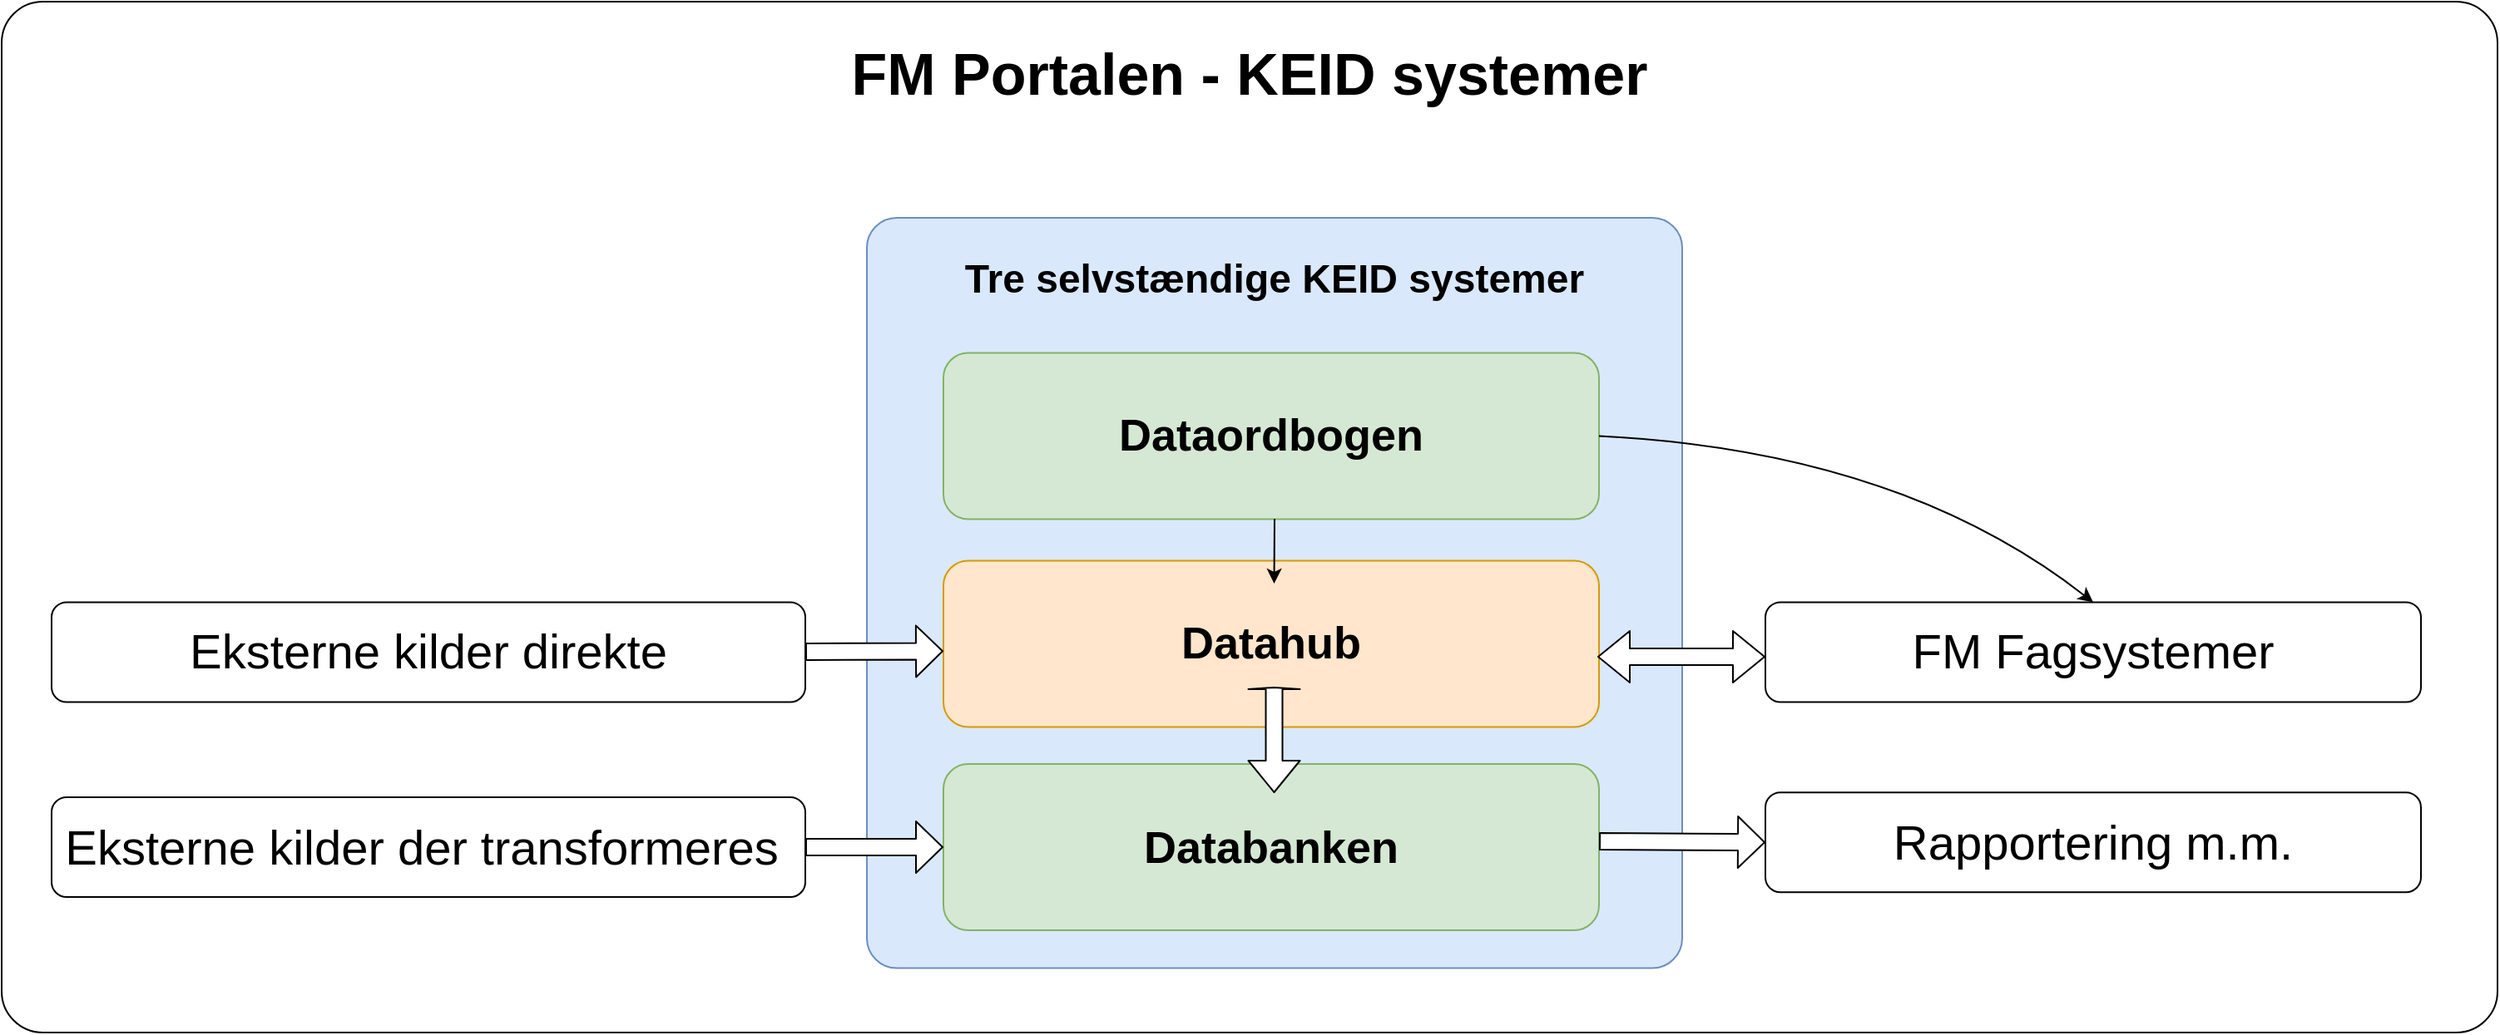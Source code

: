<mxfile pages="7">
    <diagram id="DoXFOzantydcRbyrOaLm" name="FM Portalen">
        <mxGraphModel dx="3010" dy="5097" grid="1" gridSize="10" guides="1" tooltips="1" connect="1" arrows="1" fold="1" page="1" pageScale="1" pageWidth="827" pageHeight="1169" math="0" shadow="0">
            <root>
                <mxCell id="ERaS4kOA_Src37u5DPk3-0"/>
                <mxCell id="ERaS4kOA_Src37u5DPk3-1" parent="ERaS4kOA_Src37u5DPk3-0"/>
                <mxCell id="ERaS4kOA_Src37u5DPk3-2" value="&lt;h1&gt;&lt;span&gt;&lt;font style=&quot;font-size: 35px&quot;&gt;FM Portalen - KEID systemer&lt;/font&gt;&lt;/span&gt;&lt;br&gt;&lt;/h1&gt;" style="rounded=1;whiteSpace=wrap;html=1;labelBackgroundColor=none;align=center;verticalAlign=top;arcSize=4;" parent="ERaS4kOA_Src37u5DPk3-1" vertex="1">
                    <mxGeometry x="108" y="-3090" width="1500" height="620" as="geometry"/>
                </mxCell>
                <mxCell id="ERaS4kOA_Src37u5DPk3-3" value="&lt;h1&gt;Tre selvstændige KEID systemer&lt;/h1&gt;" style="rounded=1;whiteSpace=wrap;html=1;labelBackgroundColor=none;align=center;verticalAlign=top;arcSize=4;fillColor=#dae8fc;strokeColor=#6c8ebf;" parent="ERaS4kOA_Src37u5DPk3-1" vertex="1">
                    <mxGeometry x="628" y="-2960" width="490" height="451.25" as="geometry"/>
                </mxCell>
                <mxCell id="ERaS4kOA_Src37u5DPk3-4" value="&lt;b style=&quot;font-size: 27px&quot;&gt;Dataordbogen&lt;/b&gt;" style="rounded=1;whiteSpace=wrap;html=1;fontSize=27;align=center;fillColor=#d5e8d4;strokeColor=#82b366;" parent="ERaS4kOA_Src37u5DPk3-1" vertex="1">
                    <mxGeometry x="674" y="-2878.75" width="394" height="100" as="geometry"/>
                </mxCell>
                <mxCell id="ERaS4kOA_Src37u5DPk3-5" value="&lt;b style=&quot;font-size: 27px&quot;&gt;Datahub&lt;/b&gt;" style="rounded=1;whiteSpace=wrap;html=1;fontSize=27;align=center;fillColor=#ffe6cc;strokeColor=#d79b00;" parent="ERaS4kOA_Src37u5DPk3-1" vertex="1">
                    <mxGeometry x="674" y="-2753.75" width="394" height="100" as="geometry"/>
                </mxCell>
                <mxCell id="ERaS4kOA_Src37u5DPk3-6" value="&lt;b style=&quot;font-size: 27px&quot;&gt;Databanken&lt;/b&gt;" style="rounded=1;whiteSpace=wrap;html=1;fontSize=27;align=center;fillColor=#d5e8d4;strokeColor=#82b366;" parent="ERaS4kOA_Src37u5DPk3-1" vertex="1">
                    <mxGeometry x="674" y="-2631.49" width="394" height="100" as="geometry"/>
                </mxCell>
                <mxCell id="ERaS4kOA_Src37u5DPk3-7" value="" style="shape=flexArrow;endArrow=classic;startArrow=classic;html=1;gradientColor=none;endSize=0;startSize=6;fillColor=#ffffff;" parent="ERaS4kOA_Src37u5DPk3-1" edge="1">
                    <mxGeometry width="50" height="50" relative="1" as="geometry">
                        <mxPoint x="872.76" y="-2614" as="sourcePoint"/>
                        <mxPoint x="872.76" y="-2678" as="targetPoint"/>
                    </mxGeometry>
                </mxCell>
                <mxCell id="ERaS4kOA_Src37u5DPk3-8" value="Eksterne kilder der transformeres&amp;nbsp;" style="rounded=1;whiteSpace=wrap;html=1;fontSize=29;align=center;" parent="ERaS4kOA_Src37u5DPk3-1" vertex="1">
                    <mxGeometry x="138" y="-2611.49" width="453" height="60" as="geometry"/>
                </mxCell>
                <mxCell id="ERaS4kOA_Src37u5DPk3-9" value="" style="shape=flexArrow;endArrow=classic;html=1;fontSize=29;exitX=1;exitY=0.5;exitDx=0;exitDy=0;entryX=0;entryY=0.5;entryDx=0;entryDy=0;startSize=3;endSize=5;fillColor=#ffffff;" parent="ERaS4kOA_Src37u5DPk3-1" source="ERaS4kOA_Src37u5DPk3-8" target="ERaS4kOA_Src37u5DPk3-6" edge="1">
                    <mxGeometry width="50" height="50" relative="1" as="geometry">
                        <mxPoint x="688" y="-2620" as="sourcePoint"/>
                        <mxPoint x="738" y="-2670" as="targetPoint"/>
                    </mxGeometry>
                </mxCell>
                <mxCell id="ERaS4kOA_Src37u5DPk3-10" value="FM Fagsystemer" style="rounded=1;whiteSpace=wrap;html=1;fontSize=29;align=center;" parent="ERaS4kOA_Src37u5DPk3-1" vertex="1">
                    <mxGeometry x="1168" y="-2728.75" width="394" height="60" as="geometry"/>
                </mxCell>
                <mxCell id="ERaS4kOA_Src37u5DPk3-11" value="" style="shape=flexArrow;endArrow=classic;html=1;fontSize=29;startSize=6;endSize=6;startArrow=block;fillColor=#ffffff;" parent="ERaS4kOA_Src37u5DPk3-1" edge="1">
                    <mxGeometry width="50" height="50" relative="1" as="geometry">
                        <mxPoint x="1168" y="-2696" as="sourcePoint"/>
                        <mxPoint x="1067" y="-2696" as="targetPoint"/>
                    </mxGeometry>
                </mxCell>
                <mxCell id="ERaS4kOA_Src37u5DPk3-12" value="Eksterne kilder direkte" style="rounded=1;whiteSpace=wrap;html=1;fontSize=29;align=center;" parent="ERaS4kOA_Src37u5DPk3-1" vertex="1">
                    <mxGeometry x="138" y="-2728.75" width="453" height="60" as="geometry"/>
                </mxCell>
                <mxCell id="ERaS4kOA_Src37u5DPk3-13" value="" style="shape=flexArrow;endArrow=classic;html=1;fontSize=29;entryX=0;entryY=0.5;entryDx=0;entryDy=0;startSize=3;endSize=5;fillColor=#FFFFFF;" parent="ERaS4kOA_Src37u5DPk3-1" edge="1">
                    <mxGeometry width="50" height="50" relative="1" as="geometry">
                        <mxPoint x="591" y="-2699" as="sourcePoint"/>
                        <mxPoint x="674" y="-2699.37" as="targetPoint"/>
                    </mxGeometry>
                </mxCell>
                <mxCell id="ERaS4kOA_Src37u5DPk3-14" value="" style="curved=1;endArrow=classic;html=1;fillColor=#191919;fontSize=29;entryX=0.5;entryY=0;entryDx=0;entryDy=0;exitX=1;exitY=0.5;exitDx=0;exitDy=0;" parent="ERaS4kOA_Src37u5DPk3-1" source="ERaS4kOA_Src37u5DPk3-4" target="ERaS4kOA_Src37u5DPk3-10" edge="1">
                    <mxGeometry width="50" height="50" relative="1" as="geometry">
                        <mxPoint x="708" y="-2770" as="sourcePoint"/>
                        <mxPoint x="758" y="-2820" as="targetPoint"/>
                        <Array as="points">
                            <mxPoint x="1248" y="-2820"/>
                        </Array>
                    </mxGeometry>
                </mxCell>
                <mxCell id="ERaS4kOA_Src37u5DPk3-15" value="" style="endArrow=classic;html=1;fillColor=#191919;fontSize=29;" parent="ERaS4kOA_Src37u5DPk3-1" edge="1">
                    <mxGeometry width="50" height="50" relative="1" as="geometry">
                        <mxPoint x="873" y="-2779" as="sourcePoint"/>
                        <mxPoint x="872.76" y="-2740" as="targetPoint"/>
                    </mxGeometry>
                </mxCell>
                <mxCell id="ERaS4kOA_Src37u5DPk3-16" value="Rapportering m.m." style="rounded=1;whiteSpace=wrap;html=1;fontSize=29;align=center;" parent="ERaS4kOA_Src37u5DPk3-1" vertex="1">
                    <mxGeometry x="1168" y="-2614.38" width="394" height="60" as="geometry"/>
                </mxCell>
                <mxCell id="ERaS4kOA_Src37u5DPk3-17" value="" style="shape=flexArrow;endArrow=classic;html=1;fontSize=29;exitX=1;exitY=0.5;exitDx=0;exitDy=0;entryX=0;entryY=0.5;entryDx=0;entryDy=0;startSize=3;endSize=5;fillColor=#ffffff;" parent="ERaS4kOA_Src37u5DPk3-1" target="ERaS4kOA_Src37u5DPk3-16" edge="1">
                    <mxGeometry width="50" height="50" relative="1" as="geometry">
                        <mxPoint x="1068.0" y="-2585.01" as="sourcePoint"/>
                        <mxPoint x="1151" y="-2583.76" as="targetPoint"/>
                    </mxGeometry>
                </mxCell>
            </root>
        </mxGraphModel>
    </diagram>
</mxfile>